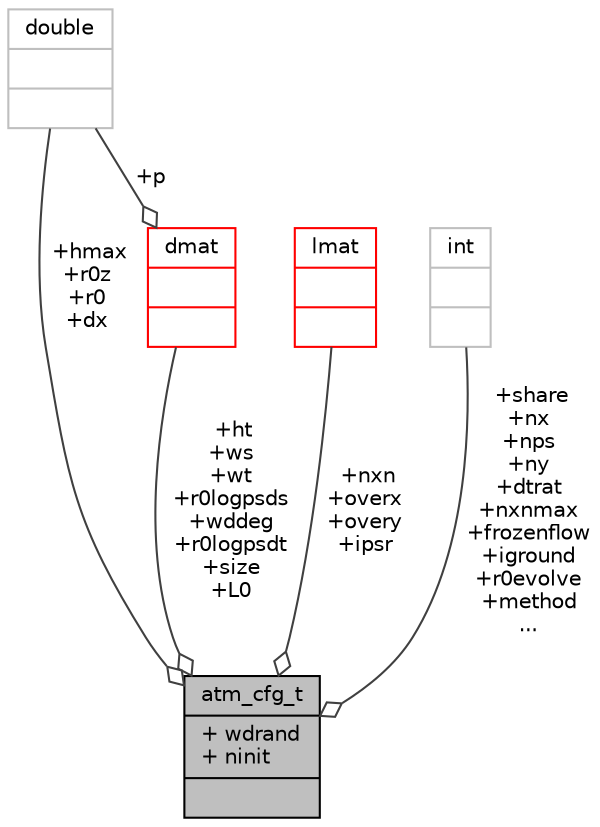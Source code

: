 digraph "atm_cfg_t"
{
 // INTERACTIVE_SVG=YES
  bgcolor="transparent";
  edge [fontname="Helvetica",fontsize="10",labelfontname="Helvetica",labelfontsize="10"];
  node [fontname="Helvetica",fontsize="10",shape=record];
  Node1 [label="{atm_cfg_t\n|+ wdrand\l+ ninit\l|}",height=0.2,width=0.4,color="black", fillcolor="grey75", style="filled", fontcolor="black"];
  Node2 -> Node1 [color="grey25",fontsize="10",style="solid",label=" +hmax\n+r0z\n+r0\n+dx" ,arrowhead="odiamond",fontname="Helvetica"];
  Node2 [label="{double\n||}",height=0.2,width=0.4,color="grey75"];
  Node3 -> Node1 [color="grey25",fontsize="10",style="solid",label=" +nxn\n+overx\n+overy\n+ipsr" ,arrowhead="odiamond",fontname="Helvetica"];
  Node3 [label="{lmat\n||}",height=0.2,width=0.4,color="red",URL="$type_8h.html#structlmat"];
  Node6 -> Node1 [color="grey25",fontsize="10",style="solid",label=" +share\n+nx\n+nps\n+ny\n+dtrat\n+nxnmax\n+frozenflow\n+iground\n+r0evolve\n+method\n..." ,arrowhead="odiamond",fontname="Helvetica"];
  Node6 [label="{int\n||}",height=0.2,width=0.4,color="grey75"];
  Node15 -> Node1 [color="grey25",fontsize="10",style="solid",label=" +ht\n+ws\n+wt\n+r0logpsds\n+wddeg\n+r0logpsdt\n+size\n+L0" ,arrowhead="odiamond",fontname="Helvetica"];
  Node15 [label="{dmat\n||}",height=0.2,width=0.4,color="red",URL="$type_8h.html#structdmat"];
  Node2 -> Node15 [color="grey25",fontsize="10",style="solid",label=" +p" ,arrowhead="odiamond",fontname="Helvetica"];
}
